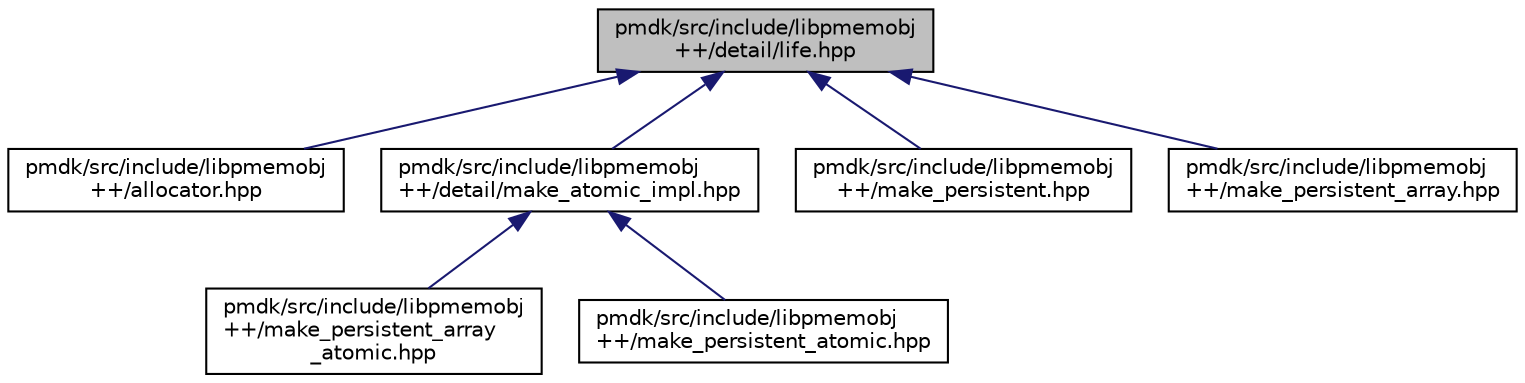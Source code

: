 digraph "pmdk/src/include/libpmemobj++/detail/life.hpp"
{
  edge [fontname="Helvetica",fontsize="10",labelfontname="Helvetica",labelfontsize="10"];
  node [fontname="Helvetica",fontsize="10",shape=record];
  Node1 [label="pmdk/src/include/libpmemobj\l++/detail/life.hpp",height=0.2,width=0.4,color="black", fillcolor="grey75", style="filled", fontcolor="black"];
  Node1 -> Node2 [dir="back",color="midnightblue",fontsize="10",style="solid",fontname="Helvetica"];
  Node2 [label="pmdk/src/include/libpmemobj\l++/allocator.hpp",height=0.2,width=0.4,color="black", fillcolor="white", style="filled",URL="$allocator_8hpp.html",tooltip="Persistent memory aware allocator. "];
  Node1 -> Node3 [dir="back",color="midnightblue",fontsize="10",style="solid",fontname="Helvetica"];
  Node3 [label="pmdk/src/include/libpmemobj\l++/detail/make_atomic_impl.hpp",height=0.2,width=0.4,color="black", fillcolor="white", style="filled",URL="$make__atomic__impl_8hpp.html",tooltip="Implementation details of atomic allocation and construction. "];
  Node3 -> Node4 [dir="back",color="midnightblue",fontsize="10",style="solid",fontname="Helvetica"];
  Node4 [label="pmdk/src/include/libpmemobj\l++/make_persistent_array\l_atomic.hpp",height=0.2,width=0.4,color="black", fillcolor="white", style="filled",URL="$make__persistent__array__atomic_8hpp.html",tooltip="Atomic persistent_ptr allocation functions for arrays. "];
  Node3 -> Node5 [dir="back",color="midnightblue",fontsize="10",style="solid",fontname="Helvetica"];
  Node5 [label="pmdk/src/include/libpmemobj\l++/make_persistent_atomic.hpp",height=0.2,width=0.4,color="black", fillcolor="white", style="filled",URL="$make__persistent__atomic_8hpp.html",tooltip="Persistent_ptr atomic allocation functions for objects. "];
  Node1 -> Node6 [dir="back",color="midnightblue",fontsize="10",style="solid",fontname="Helvetica"];
  Node6 [label="pmdk/src/include/libpmemobj\l++/make_persistent.hpp",height=0.2,width=0.4,color="black", fillcolor="white", style="filled",URL="$make__persistent_8hpp.html",tooltip="Persistent_ptr transactional allocation functions for objects. "];
  Node1 -> Node7 [dir="back",color="midnightblue",fontsize="10",style="solid",fontname="Helvetica"];
  Node7 [label="pmdk/src/include/libpmemobj\l++/make_persistent_array.hpp",height=0.2,width=0.4,color="black", fillcolor="white", style="filled",URL="$make__persistent__array_8hpp.html",tooltip="Persistent_ptr allocation functions for arrays. "];
}
